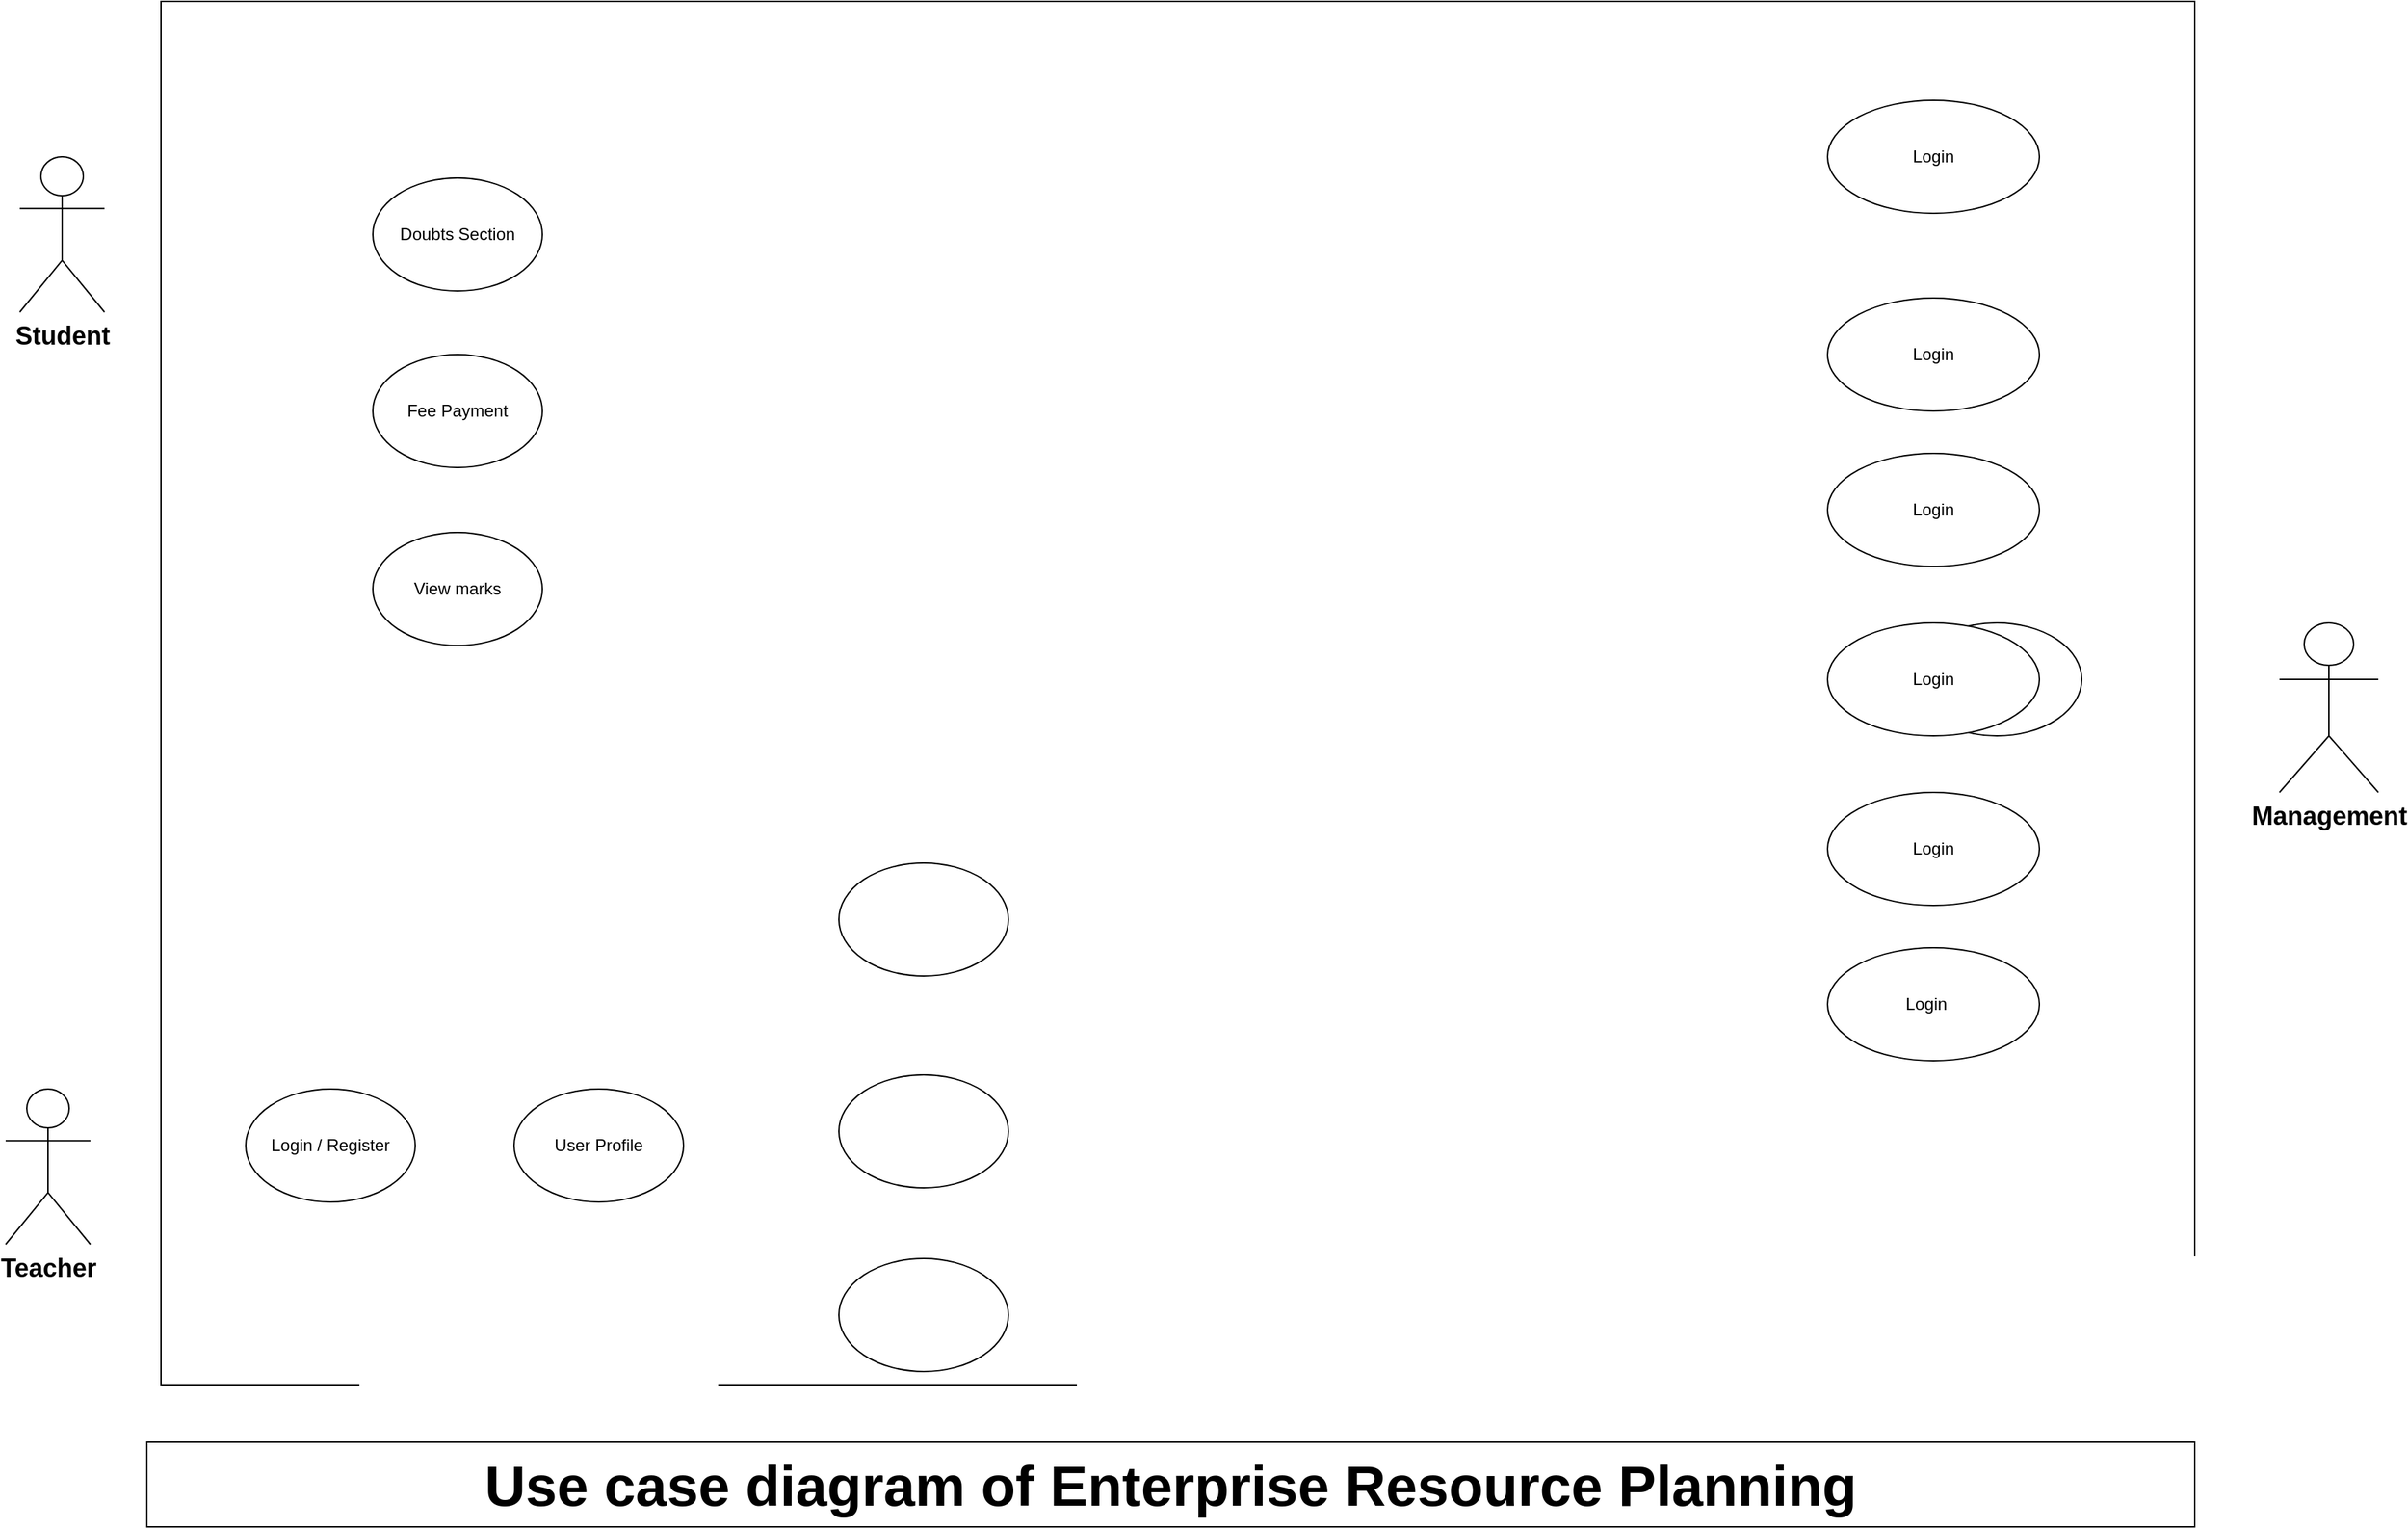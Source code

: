 <mxfile version="23.1.6" type="github">
  <diagram name="Page-1" id="929967ad-93f9-6ef4-fab6-5d389245f69c">
    <mxGraphModel dx="794" dy="446" grid="1" gridSize="10" guides="1" tooltips="1" connect="1" arrows="1" fold="1" page="1" pageScale="1.5" pageWidth="1169" pageHeight="826" background="none" math="0" shadow="0">
      <root>
        <mxCell id="0" style=";html=1;" />
        <mxCell id="1" style=";html=1;" parent="0" />
        <mxCell id="V-o6IrvXHarWNvLIRAWG-5" value="" style="rounded=0;whiteSpace=wrap;html=1;" parent="1" vertex="1">
          <mxGeometry x="160" y="130" width="1440" height="980" as="geometry" />
        </mxCell>
        <mxCell id="V-o6IrvXHarWNvLIRAWG-6" value="Use case diagram of Enterprise Resource Planning" style="rounded=0;whiteSpace=wrap;html=1;strokeColor=#000000;fontStyle=1;fontSize=40;" parent="1" vertex="1">
          <mxGeometry x="150" y="1150" width="1450" height="60" as="geometry" />
        </mxCell>
        <mxCell id="V-o6IrvXHarWNvLIRAWG-14" value="Student" style="shape=umlActor;verticalLabelPosition=bottom;verticalAlign=top;html=1;outlineConnect=0;fontStyle=1;labelBackgroundColor=none;fontSize=18;" parent="1" vertex="1">
          <mxGeometry x="60" y="240" width="60" height="110" as="geometry" />
        </mxCell>
        <mxCell id="V-o6IrvXHarWNvLIRAWG-15" value="Teacher" style="shape=umlActor;verticalLabelPosition=bottom;verticalAlign=top;html=1;outlineConnect=0;fontStyle=1;labelBackgroundColor=none;fontSize=18;" parent="1" vertex="1">
          <mxGeometry x="50" y="900" width="60" height="110" as="geometry" />
        </mxCell>
        <mxCell id="V-o6IrvXHarWNvLIRAWG-17" value="Management" style="shape=umlActor;verticalLabelPosition=bottom;verticalAlign=top;html=1;outlineConnect=0;fontSize=18;fontStyle=1" parent="1" vertex="1">
          <mxGeometry x="1660" y="570" width="70" height="120" as="geometry" />
        </mxCell>
        <mxCell id="hBCHNtJs0A2A4W39Nb5m-1" value="" style="ellipse;whiteSpace=wrap;html=1;" vertex="1" parent="1">
          <mxGeometry x="1340" y="200" width="150" height="80" as="geometry" />
        </mxCell>
        <mxCell id="V-o6IrvXHarWNvLIRAWG-18" value="Doubts Section" style="ellipse;whiteSpace=wrap;html=1;" parent="1" vertex="1">
          <mxGeometry x="310" y="255" width="120" height="80" as="geometry" />
        </mxCell>
        <mxCell id="hBCHNtJs0A2A4W39Nb5m-2" value="" style="ellipse;whiteSpace=wrap;html=1;" vertex="1" parent="1">
          <mxGeometry x="1340" y="340" width="150" height="80" as="geometry" />
        </mxCell>
        <mxCell id="V-o6IrvXHarWNvLIRAWG-19" value="" style="ellipse;whiteSpace=wrap;html=1;" parent="1" vertex="1">
          <mxGeometry x="1400" y="570" width="120" height="80" as="geometry" />
        </mxCell>
        <mxCell id="hBCHNtJs0A2A4W39Nb5m-3" value="" style="ellipse;whiteSpace=wrap;html=1;" vertex="1" parent="1">
          <mxGeometry x="1340" y="450" width="150" height="80" as="geometry" />
        </mxCell>
        <mxCell id="V-o6IrvXHarWNvLIRAWG-20" value="Login / Register" style="ellipse;whiteSpace=wrap;html=1;" parent="1" vertex="1">
          <mxGeometry x="220" y="900" width="120" height="80" as="geometry" />
        </mxCell>
        <mxCell id="jZamUbzunlKy1R4ZV1XB-1" value="Fee Payment" style="ellipse;whiteSpace=wrap;html=1;" vertex="1" parent="1">
          <mxGeometry x="310" y="380" width="120" height="80" as="geometry" />
        </mxCell>
        <mxCell id="hBCHNtJs0A2A4W39Nb5m-6" value="" style="ellipse;whiteSpace=wrap;html=1;" vertex="1" parent="1">
          <mxGeometry x="1340" y="570" width="150" height="80" as="geometry" />
        </mxCell>
        <mxCell id="jZamUbzunlKy1R4ZV1XB-2" value="View marks" style="ellipse;whiteSpace=wrap;html=1;" vertex="1" parent="1">
          <mxGeometry x="310" y="506" width="120" height="80" as="geometry" />
        </mxCell>
        <mxCell id="V-o6IrvXHarWNvLIRAWG-21" value="User Profile" style="ellipse;whiteSpace=wrap;html=1;" vertex="1" parent="1">
          <mxGeometry x="410" y="900" width="120" height="80" as="geometry" />
        </mxCell>
        <mxCell id="hBCHNtJs0A2A4W39Nb5m-7" value="" style="ellipse;whiteSpace=wrap;html=1;" vertex="1" parent="1">
          <mxGeometry x="1340" y="690" width="150" height="80" as="geometry" />
        </mxCell>
        <mxCell id="V-o6IrvXHarWNvLIRAWG-22" value="" style="ellipse;whiteSpace=wrap;html=1;" vertex="1" parent="1">
          <mxGeometry x="640" y="740" width="120" height="80" as="geometry" />
        </mxCell>
        <mxCell id="hBCHNtJs0A2A4W39Nb5m-8" value="" style="ellipse;whiteSpace=wrap;html=1;" vertex="1" parent="1">
          <mxGeometry x="1340" y="800" width="150" height="80" as="geometry" />
        </mxCell>
        <mxCell id="V-o6IrvXHarWNvLIRAWG-23" value="" style="ellipse;whiteSpace=wrap;html=1;" vertex="1" parent="1">
          <mxGeometry x="640" y="890" width="120" height="80" as="geometry" />
        </mxCell>
        <mxCell id="hBCHNtJs0A2A4W39Nb5m-9" value="Login" style="text;html=1;align=center;verticalAlign=middle;whiteSpace=wrap;rounded=0;" vertex="1" parent="1">
          <mxGeometry x="1385" y="225" width="60" height="30" as="geometry" />
        </mxCell>
        <mxCell id="V-o6IrvXHarWNvLIRAWG-24" value="" style="ellipse;whiteSpace=wrap;html=1;" vertex="1" parent="1">
          <mxGeometry x="640" y="1020" width="120" height="80" as="geometry" />
        </mxCell>
        <mxCell id="hBCHNtJs0A2A4W39Nb5m-10" value="Login" style="text;html=1;align=center;verticalAlign=middle;whiteSpace=wrap;rounded=0;" vertex="1" parent="1">
          <mxGeometry x="1385" y="365" width="60" height="30" as="geometry" />
        </mxCell>
        <mxCell id="hBCHNtJs0A2A4W39Nb5m-11" value="Login" style="text;html=1;align=center;verticalAlign=middle;whiteSpace=wrap;rounded=0;" vertex="1" parent="1">
          <mxGeometry x="1385" y="475" width="60" height="30" as="geometry" />
        </mxCell>
        <mxCell id="hBCHNtJs0A2A4W39Nb5m-12" value="Login" style="text;html=1;align=center;verticalAlign=middle;whiteSpace=wrap;rounded=0;" vertex="1" parent="1">
          <mxGeometry x="1385" y="595" width="60" height="30" as="geometry" />
        </mxCell>
        <mxCell id="hBCHNtJs0A2A4W39Nb5m-13" value="Login" style="text;html=1;align=center;verticalAlign=middle;whiteSpace=wrap;rounded=0;" vertex="1" parent="1">
          <mxGeometry x="1385" y="715" width="60" height="30" as="geometry" />
        </mxCell>
        <mxCell id="hBCHNtJs0A2A4W39Nb5m-14" value="Login" style="text;html=1;align=center;verticalAlign=middle;whiteSpace=wrap;rounded=0;" vertex="1" parent="1">
          <mxGeometry x="1380" y="825" width="60" height="30" as="geometry" />
        </mxCell>
      </root>
    </mxGraphModel>
  </diagram>
</mxfile>
